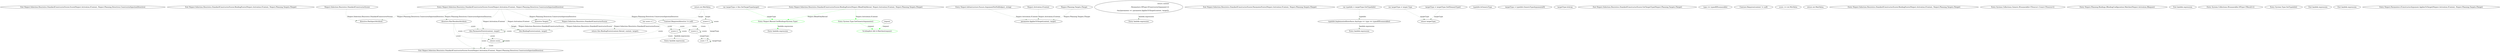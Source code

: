 digraph  {
m0_18 [cluster="Ninject.Selection.Heuristics.StandardConstructorScorer.Score(Ninject.Activation.IContext, Ninject.Planning.Directives.ConstructorInjectionDirective)", file="StandardConstructorScorer.cs", label="Exit Ninject.Selection.Heuristics.StandardConstructorScorer.Score(Ninject.Activation.IContext, Ninject.Planning.Directives.ConstructorInjectionDirective)", span="39-39"];
m0_22 [cluster="Ninject.Selection.Heuristics.StandardConstructorScorer.BindingExists(Ninject.Activation.IContext, Ninject.Planning.Targets.ITarget)", file="StandardConstructorScorer.cs", label="Exit Ninject.Selection.Heuristics.StandardConstructorScorer.BindingExists(Ninject.Activation.IContext, Ninject.Planning.Targets.ITarget)", span="95-95"];
m0_31 [cluster="Unk.Any", file="StandardConstructorScorer.cs", label="Ninject.Selection.Heuristics.StandardConstructorScorer", span=""];
m0_24 [cluster="Ninject.Selection.Heuristics.StandardConstructorScorer.BindingExists(Ninject.IReadOnlyKernel, Ninject.Activation.IContext, Ninject.Planning.Targets.ITarget)", file="StandardConstructorScorer.cs", label="var targetType = this.GetTargetType(target)", span="109-109"];
m0_19 [cluster="Ninject.Infrastructure.Ensure.ArgumentNotNull(object, string)", file="StandardConstructorScorer.cs", label="Entry Ninject.Infrastructure.Ensure.ArgumentNotNull(object, string)", span="17-17"];
m0_36 [cluster="Ninject.Selection.Heuristics.StandardConstructorScorer.ParameterExists(Ninject.Activation.IContext, Ninject.Planning.Targets.ITarget)", file="StandardConstructorScorer.cs", label="return context\r\n                .Parameters.OfType<IConstructorArgument>()\r\n                .Any(parameter => parameter.AppliesToTarget(context, target));", span="124-126"];
m0_37 [cluster="Ninject.Selection.Heuristics.StandardConstructorScorer.ParameterExists(Ninject.Activation.IContext, Ninject.Planning.Targets.ITarget)", file="StandardConstructorScorer.cs", label="Exit Ninject.Selection.Heuristics.StandardConstructorScorer.ParameterExists(Ninject.Activation.IContext, Ninject.Planning.Targets.ITarget)", span="122-122"];
m0_23 [cluster="Ninject.Selection.Heuristics.StandardConstructorScorer.BindingExists(Ninject.IReadOnlyKernel, Ninject.Activation.IContext, Ninject.Planning.Targets.ITarget)", file="StandardConstructorScorer.cs", label="Entry Ninject.Selection.Heuristics.StandardConstructorScorer.BindingExists(Ninject.IReadOnlyKernel, Ninject.Activation.IContext, Ninject.Planning.Targets.ITarget)", span="107-107"];
m0_28 [cluster="lambda expression", file="StandardConstructorScorer.cs", label="Entry lambda expression", span="63-63"];
m0_48 [cluster="Ninject.Selection.Heuristics.StandardConstructorScorer.GetTargetType(Ninject.Planning.Targets.ITarget)", file="StandardConstructorScorer.cs", label="typeInfo.ImplementedInterfaces.Any(type => type == typeof(IEnumerable))", span="141-141"];
m0_43 [cluster="Ninject.Selection.Heuristics.StandardConstructorScorer.GetTargetType(Ninject.Planning.Targets.ITarget)", file="StandardConstructorScorer.cs", label="var targetType = target.Type", span="131-131"];
m0_46 [cluster="Ninject.Selection.Heuristics.StandardConstructorScorer.GetTargetType(Ninject.Planning.Targets.ITarget)", file="StandardConstructorScorer.cs", label="var typeInfo = targetType.GetTypeInfo()", span="138-138"];
m0_47 [cluster="Ninject.Selection.Heuristics.StandardConstructorScorer.GetTargetType(Ninject.Planning.Targets.ITarget)", file="StandardConstructorScorer.cs", label="typeInfo.IsGenericType", span="139-139"];
m0_49 [cluster="Ninject.Selection.Heuristics.StandardConstructorScorer.GetTargetType(Ninject.Planning.Targets.ITarget)", file="StandardConstructorScorer.cs", label="targetType = typeInfo.GenericTypeArguments[0]", span="143-143"];
m0_50 [cluster="Ninject.Selection.Heuristics.StandardConstructorScorer.GetTargetType(Ninject.Planning.Targets.ITarget)", file="StandardConstructorScorer.cs", label="return targetType;", span="147-147"];
m0_44 [cluster="Ninject.Selection.Heuristics.StandardConstructorScorer.GetTargetType(Ninject.Planning.Targets.ITarget)", file="StandardConstructorScorer.cs", label="targetType.IsArray", span="133-133"];
m0_45 [cluster="Ninject.Selection.Heuristics.StandardConstructorScorer.GetTargetType(Ninject.Planning.Targets.ITarget)", file="StandardConstructorScorer.cs", label="targetType = targetType.GetElementType()", span="135-135"];
m0_51 [cluster="Ninject.Selection.Heuristics.StandardConstructorScorer.GetTargetType(Ninject.Planning.Targets.ITarget)", file="StandardConstructorScorer.cs", label="Exit Ninject.Selection.Heuristics.StandardConstructorScorer.GetTargetType(Ninject.Planning.Targets.ITarget)", span="129-129"];
m0_29 [cluster="lambda expression", file="StandardConstructorScorer.cs", label="type == typeof(IEnumerable)", span="63-63"];
m0_0 [cluster="Ninject.Selection.Heuristics.StandardConstructorScorer.Score(Ninject.Activation.IContext, Ninject.Planning.Directives.ConstructorInjectionDirective)", file="StandardConstructorScorer.cs", label="Entry Ninject.Selection.Heuristics.StandardConstructorScorer.Score(Ninject.Activation.IContext, Ninject.Planning.Directives.ConstructorInjectionDirective)", span="39-39"];
m0_1 [cluster="Ninject.Selection.Heuristics.StandardConstructorScorer.Score(Ninject.Activation.IContext, Ninject.Planning.Directives.ConstructorInjectionDirective)", file="StandardConstructorScorer.cs", label="Contract.Requires(context != null)", span="51-51"];
m0_2 [cluster="Ninject.Selection.Heuristics.StandardConstructorScorer.Score(Ninject.Activation.IContext, Ninject.Planning.Directives.ConstructorInjectionDirective)", file="StandardConstructorScorer.cs", label="Contract.Requires(directive != null)", span="52-52"];
m0_3 [cluster="Ninject.Selection.Heuristics.StandardConstructorScorer.Score(Ninject.Activation.IContext, Ninject.Planning.Directives.ConstructorInjectionDirective)", file="StandardConstructorScorer.cs", label="directive.HasInjectAttribute", span="54-54"];
m0_6 [cluster="Ninject.Selection.Heuristics.StandardConstructorScorer.Score(Ninject.Activation.IContext, Ninject.Planning.Directives.ConstructorInjectionDirective)", file="StandardConstructorScorer.cs", label="return int.MinValue;", span="61-61"];
m0_7 [cluster="Ninject.Selection.Heuristics.StandardConstructorScorer.Score(Ninject.Activation.IContext, Ninject.Planning.Directives.ConstructorInjectionDirective)", file="StandardConstructorScorer.cs", label="var score = 1", span="64-64"];
m0_15 [cluster="Ninject.Selection.Heuristics.StandardConstructorScorer.Score(Ninject.Activation.IContext, Ninject.Planning.Directives.ConstructorInjectionDirective)", file="StandardConstructorScorer.cs", label="score += int.MinValue", span="82-82"];
m0_4 [cluster="Ninject.Selection.Heuristics.StandardConstructorScorer.Score(Ninject.Activation.IContext, Ninject.Planning.Directives.ConstructorInjectionDirective)", file="StandardConstructorScorer.cs", label="return int.MaxValue;", span="56-56"];
m0_5 [cluster="Ninject.Selection.Heuristics.StandardConstructorScorer.Score(Ninject.Activation.IContext, Ninject.Planning.Directives.ConstructorInjectionDirective)", file="StandardConstructorScorer.cs", label="directive.HasObsoleteAttribute", span="59-59"];
m0_9 [cluster="Ninject.Selection.Heuristics.StandardConstructorScorer.Score(Ninject.Activation.IContext, Ninject.Planning.Directives.ConstructorInjectionDirective)", file="StandardConstructorScorer.cs", label="this.ParameterExists(context, target)", span="67-67"];
m0_16 [cluster="Ninject.Selection.Heuristics.StandardConstructorScorer.Score(Ninject.Activation.IContext, Ninject.Planning.Directives.ConstructorInjectionDirective)", file="StandardConstructorScorer.cs", label="return score;", span="86-86"];
m0_17 [cluster="Ninject.Selection.Heuristics.StandardConstructorScorer.Score(Ninject.Activation.IContext, Ninject.Planning.Directives.ConstructorInjectionDirective)", file="StandardConstructorScorer.cs", label="Exit Ninject.Selection.Heuristics.StandardConstructorScorer.Score(Ninject.Activation.IContext, Ninject.Planning.Directives.ConstructorInjectionDirective)", span="49-49"];
m0_8 [cluster="Ninject.Selection.Heuristics.StandardConstructorScorer.Score(Ninject.Activation.IContext, Ninject.Planning.Directives.ConstructorInjectionDirective)", file="StandardConstructorScorer.cs", label="directive.Targets", span="65-65"];
m0_10 [cluster="Ninject.Selection.Heuristics.StandardConstructorScorer.Score(Ninject.Activation.IContext, Ninject.Planning.Directives.ConstructorInjectionDirective)", file="StandardConstructorScorer.cs", label="score++", span="69-69"];
m0_11 [cluster="Ninject.Selection.Heuristics.StandardConstructorScorer.Score(Ninject.Activation.IContext, Ninject.Planning.Directives.ConstructorInjectionDirective)", file="StandardConstructorScorer.cs", label="this.BindingExists(context, target)", span="73-73"];
m0_12 [cluster="Ninject.Selection.Heuristics.StandardConstructorScorer.Score(Ninject.Activation.IContext, Ninject.Planning.Directives.ConstructorInjectionDirective)", file="StandardConstructorScorer.cs", label="score++", span="75-75"];
m0_13 [cluster="Ninject.Selection.Heuristics.StandardConstructorScorer.Score(Ninject.Activation.IContext, Ninject.Planning.Directives.ConstructorInjectionDirective)", file="StandardConstructorScorer.cs", label="score++", span="79-79"];
m0_14 [cluster="Ninject.Selection.Heuristics.StandardConstructorScorer.Score(Ninject.Activation.IContext, Ninject.Planning.Directives.ConstructorInjectionDirective)", file="StandardConstructorScorer.cs", label="score > 0", span="80-80"];
m0_20 [cluster="Ninject.Selection.Heuristics.StandardConstructorScorer.BindingExists(Ninject.Activation.IContext, Ninject.Planning.Targets.ITarget)", file="StandardConstructorScorer.cs", label="Entry Ninject.Selection.Heuristics.StandardConstructorScorer.BindingExists(Ninject.Activation.IContext, Ninject.Planning.Targets.ITarget)", span="95-95"];
m0_25 [cluster="System.Type.GetGenericArguments()", color=green, community=0, file="StandardConstructorScorer.cs", label="Entry System.Type.GetGenericArguments()", prediction=0, span="0-0"];
m0_26 [cluster="Ninject.IKernel.GetBindings(System.Type)", color=green, community=1, file="StandardConstructorScorer.cs", label="Entry Ninject.IKernel.GetBindings(System.Type)", prediction=0, span="97-97"];
m0_27 [cluster="System.Collections.Generic.IEnumerable<TSource>.Count<TSource>()", file="StandardConstructorScorer.cs", label="Entry System.Collections.Generic.IEnumerable<TSource>.Count<TSource>()", span="0-0"];
m0_35 [cluster="Ninject.Planning.Bindings.IBindingConfiguration.Matches(Ninject.Activation.IRequest)", file="StandardConstructorScorer.cs", label="Entry Ninject.Planning.Bindings.IBindingConfiguration.Matches(Ninject.Activation.IRequest)", span="111-111"];
m0_30 [cluster="lambda expression", file="StandardConstructorScorer.cs", label="Exit lambda expression", span="63-63"];
m0_38 [cluster="System.Collections.IEnumerable.OfType<TResult>()", file="StandardConstructorScorer.cs", label="Entry System.Collections.IEnumerable.OfType<TResult>()", span="0-0"];
m0_53 [cluster="System.Type.GetTypeInfo()", file="StandardConstructorScorer.cs", label="Entry System.Type.GetTypeInfo()", span="0-0"];
m0_54 [cluster="lambda expression", file="StandardConstructorScorer.cs", label="Entry lambda expression", span="141-141"];
m0_33 [cluster="lambda expression", color=green, community=0, file="StandardConstructorScorer.cs", label="!b.IsImplicit && b.Matches(request)", prediction=0, span="112-112"];
m0_32 [cluster="lambda expression", file="StandardConstructorScorer.cs", label="Entry lambda expression", span="112-112"];
m0_34 [cluster="lambda expression", file="StandardConstructorScorer.cs", label="Exit lambda expression", span="112-112"];
m0_39 [cluster="lambda expression", file="StandardConstructorScorer.cs", label="Entry lambda expression", span="126-126"];
m0_40 [cluster="lambda expression", file="StandardConstructorScorer.cs", label="parameter.AppliesToTarget(context, target)", span="126-126"];
m0_41 [cluster="lambda expression", file="StandardConstructorScorer.cs", label="Exit lambda expression", span="126-126"];
m0_21 [cluster="Ninject.Selection.Heuristics.StandardConstructorScorer.BindingExists(Ninject.Activation.IContext, Ninject.Planning.Targets.ITarget)", file="StandardConstructorScorer.cs", label="return this.BindingExists(context.Kernel, context, target);", span="97-97"];
m0_42 [cluster="Ninject.Parameters.IConstructorArgument.AppliesToTarget(Ninject.Activation.IContext, Ninject.Planning.Targets.ITarget)", file="StandardConstructorScorer.cs", label="Entry Ninject.Parameters.IConstructorArgument.AppliesToTarget(Ninject.Activation.IContext, Ninject.Planning.Targets.ITarget)", span="42-42"];
m0_58 [file="StandardConstructorScorer.cs", label=request, span=""];
m0_57 [file="StandardConstructorScorer.cs", label="Ninject.Selection.Heuristics.StandardConstructorScorer", span=""];
m0_59 [file="StandardConstructorScorer.cs", label="Ninject.Activation.IContext", span=""];
m0_60 [file="StandardConstructorScorer.cs", label="Ninject.Planning.Targets.ITarget", span=""];
m0_31 -> m0_3  [color=darkseagreen4, key=1, label="Ninject.Selection.Heuristics.StandardConstructorScorer", style=dashed];
m0_24 -> m0_26  [color=green, key=1, label=targetType, style=dashed];
m0_19 -> m0_40  [color=darkseagreen4, key=1, label="Ninject.Activation.IContext", style=dashed];
m0_36 -> m0_39  [color=darkseagreen4, key=1, label="lambda expression", style=dashed];
m0_23 -> m0_25  [color=green, key=1, label="Ninject.Activation.IContext", style=dashed];
m0_23 -> m0_26  [color=green, key=1, label="Ninject.IReadOnlyKernel", style=dashed];
m0_48 -> m0_54  [color=darkseagreen4, key=1, label="lambda expression", style=dashed];
m0_43 -> m0_50  [color=darkseagreen4, key=1, label=targetType, style=dashed];
m0_46 -> m0_48  [color=darkseagreen4, key=1, label=typeInfo, style=dashed];
m0_45 -> m0_50  [color=darkseagreen4, key=1, label=targetType, style=dashed];
m0_0 -> m0_11  [color=darkseagreen4, key=1, label="Ninject.Activation.IContext", style=dashed];
m0_0 -> m0_2  [color=darkseagreen4, key=1, label="Ninject.Planning.Directives.ConstructorInjectionDirective", style=dashed];
m0_0 -> m0_3  [color=darkseagreen4, key=1, label="Ninject.Planning.Directives.ConstructorInjectionDirective", style=dashed];
m0_0 -> m0_5  [color=darkseagreen4, key=1, label="Ninject.Planning.Directives.ConstructorInjectionDirective", style=dashed];
m0_0 -> m0_8  [color=darkseagreen4, key=1, label="Ninject.Planning.Directives.ConstructorInjectionDirective", style=dashed];
m0_0 -> m0_9  [color=darkseagreen4, key=1, label="Ninject.Activation.IContext", style=dashed];
m0_6 -> m0_8  [color=darkseagreen4, key=1, label=target, style=dashed];
m0_6 -> m0_10  [color=darkseagreen4, key=1, label=target, style=dashed];
m0_7 -> m0_12  [color=darkseagreen4, key=1, label=score, style=dashed];
m0_7 -> m0_13  [color=darkseagreen4, key=1, label=score, style=dashed];
m0_7 -> m0_16  [color=darkseagreen4, key=1, label=score, style=dashed];
m0_5 -> m0_9  [color=darkseagreen4, key=1, label=score, style=dashed];
m0_5 -> m0_16  [color=darkseagreen4, key=1, label=score, style=dashed];
m0_5 -> m0_17  [color=darkseagreen4, key=1, label=score, style=dashed];
m0_9 -> m0_9  [color=darkseagreen4, key=1, label=score, style=dashed];
m0_9 -> m0_16  [color=darkseagreen4, key=1, label=score, style=dashed];
m0_9 -> m0_17  [color=darkseagreen4, key=1, label=score, style=dashed];
m0_16 -> m0_16  [color=darkseagreen4, key=1, label=score, style=dashed];
m0_16 -> m0_17  [color=darkseagreen4, key=1, label=score, style=dashed];
m0_8 -> m0_11  [color=darkseagreen4, key=1, label=target, style=dashed];
m0_10 -> m0_12  [color=darkseagreen4, key=1, label=score, style=dashed];
m0_10 -> m0_13  [color=darkseagreen4, key=1, label=score, style=dashed];
m0_10 -> m0_14  [color=darkseagreen4, key=1, label=targetType, style=dashed];
m0_10 -> m0_10  [color=darkseagreen4, key=1, label=score, style=dashed];
m0_12 -> m0_12  [color=darkseagreen4, key=1, label=score, style=dashed];
m0_12 -> m0_14  [color=darkseagreen4, key=1, label=targetType, style=dashed];
m0_13 -> m0_28  [color=darkseagreen4, key=1, label="lambda expression", style=dashed];
m0_13 -> m0_13  [color=darkseagreen4, key=1, label=score, style=dashed];
m0_13 -> m0_16  [color=darkseagreen4, key=1, label=score, style=dashed];
m0_14 -> m0_14  [color=darkseagreen4, key=1, label=targetType, style=dashed];
m0_25 -> m0_33  [color=green, key=1, label=request, style=dashed];
m0_26 -> m0_32  [color=green, key=1, label="lambda expression", style=dashed];
m0_58 -> m0_33  [color=green, key=1, label=request, style=dashed];
m0_57 -> m0_21  [color=darkseagreen4, key=1, label="Ninject.Selection.Heuristics.StandardConstructorScorer", style=dashed];
m0_57 -> m0_9  [color=darkseagreen4, key=1, label="Ninject.Selection.Heuristics.StandardConstructorScorer", style=dashed];
m0_57 -> m0_11  [color=darkseagreen4, key=1, label="Ninject.Selection.Heuristics.StandardConstructorScorer", style=dashed];
m0_59 -> m0_40  [color=darkseagreen4, key=1, label="Ninject.Activation.IContext", style=dashed];
m0_60 -> m0_40  [color=darkseagreen4, key=1, label="Ninject.Planning.Targets.ITarget", style=dashed];
}
